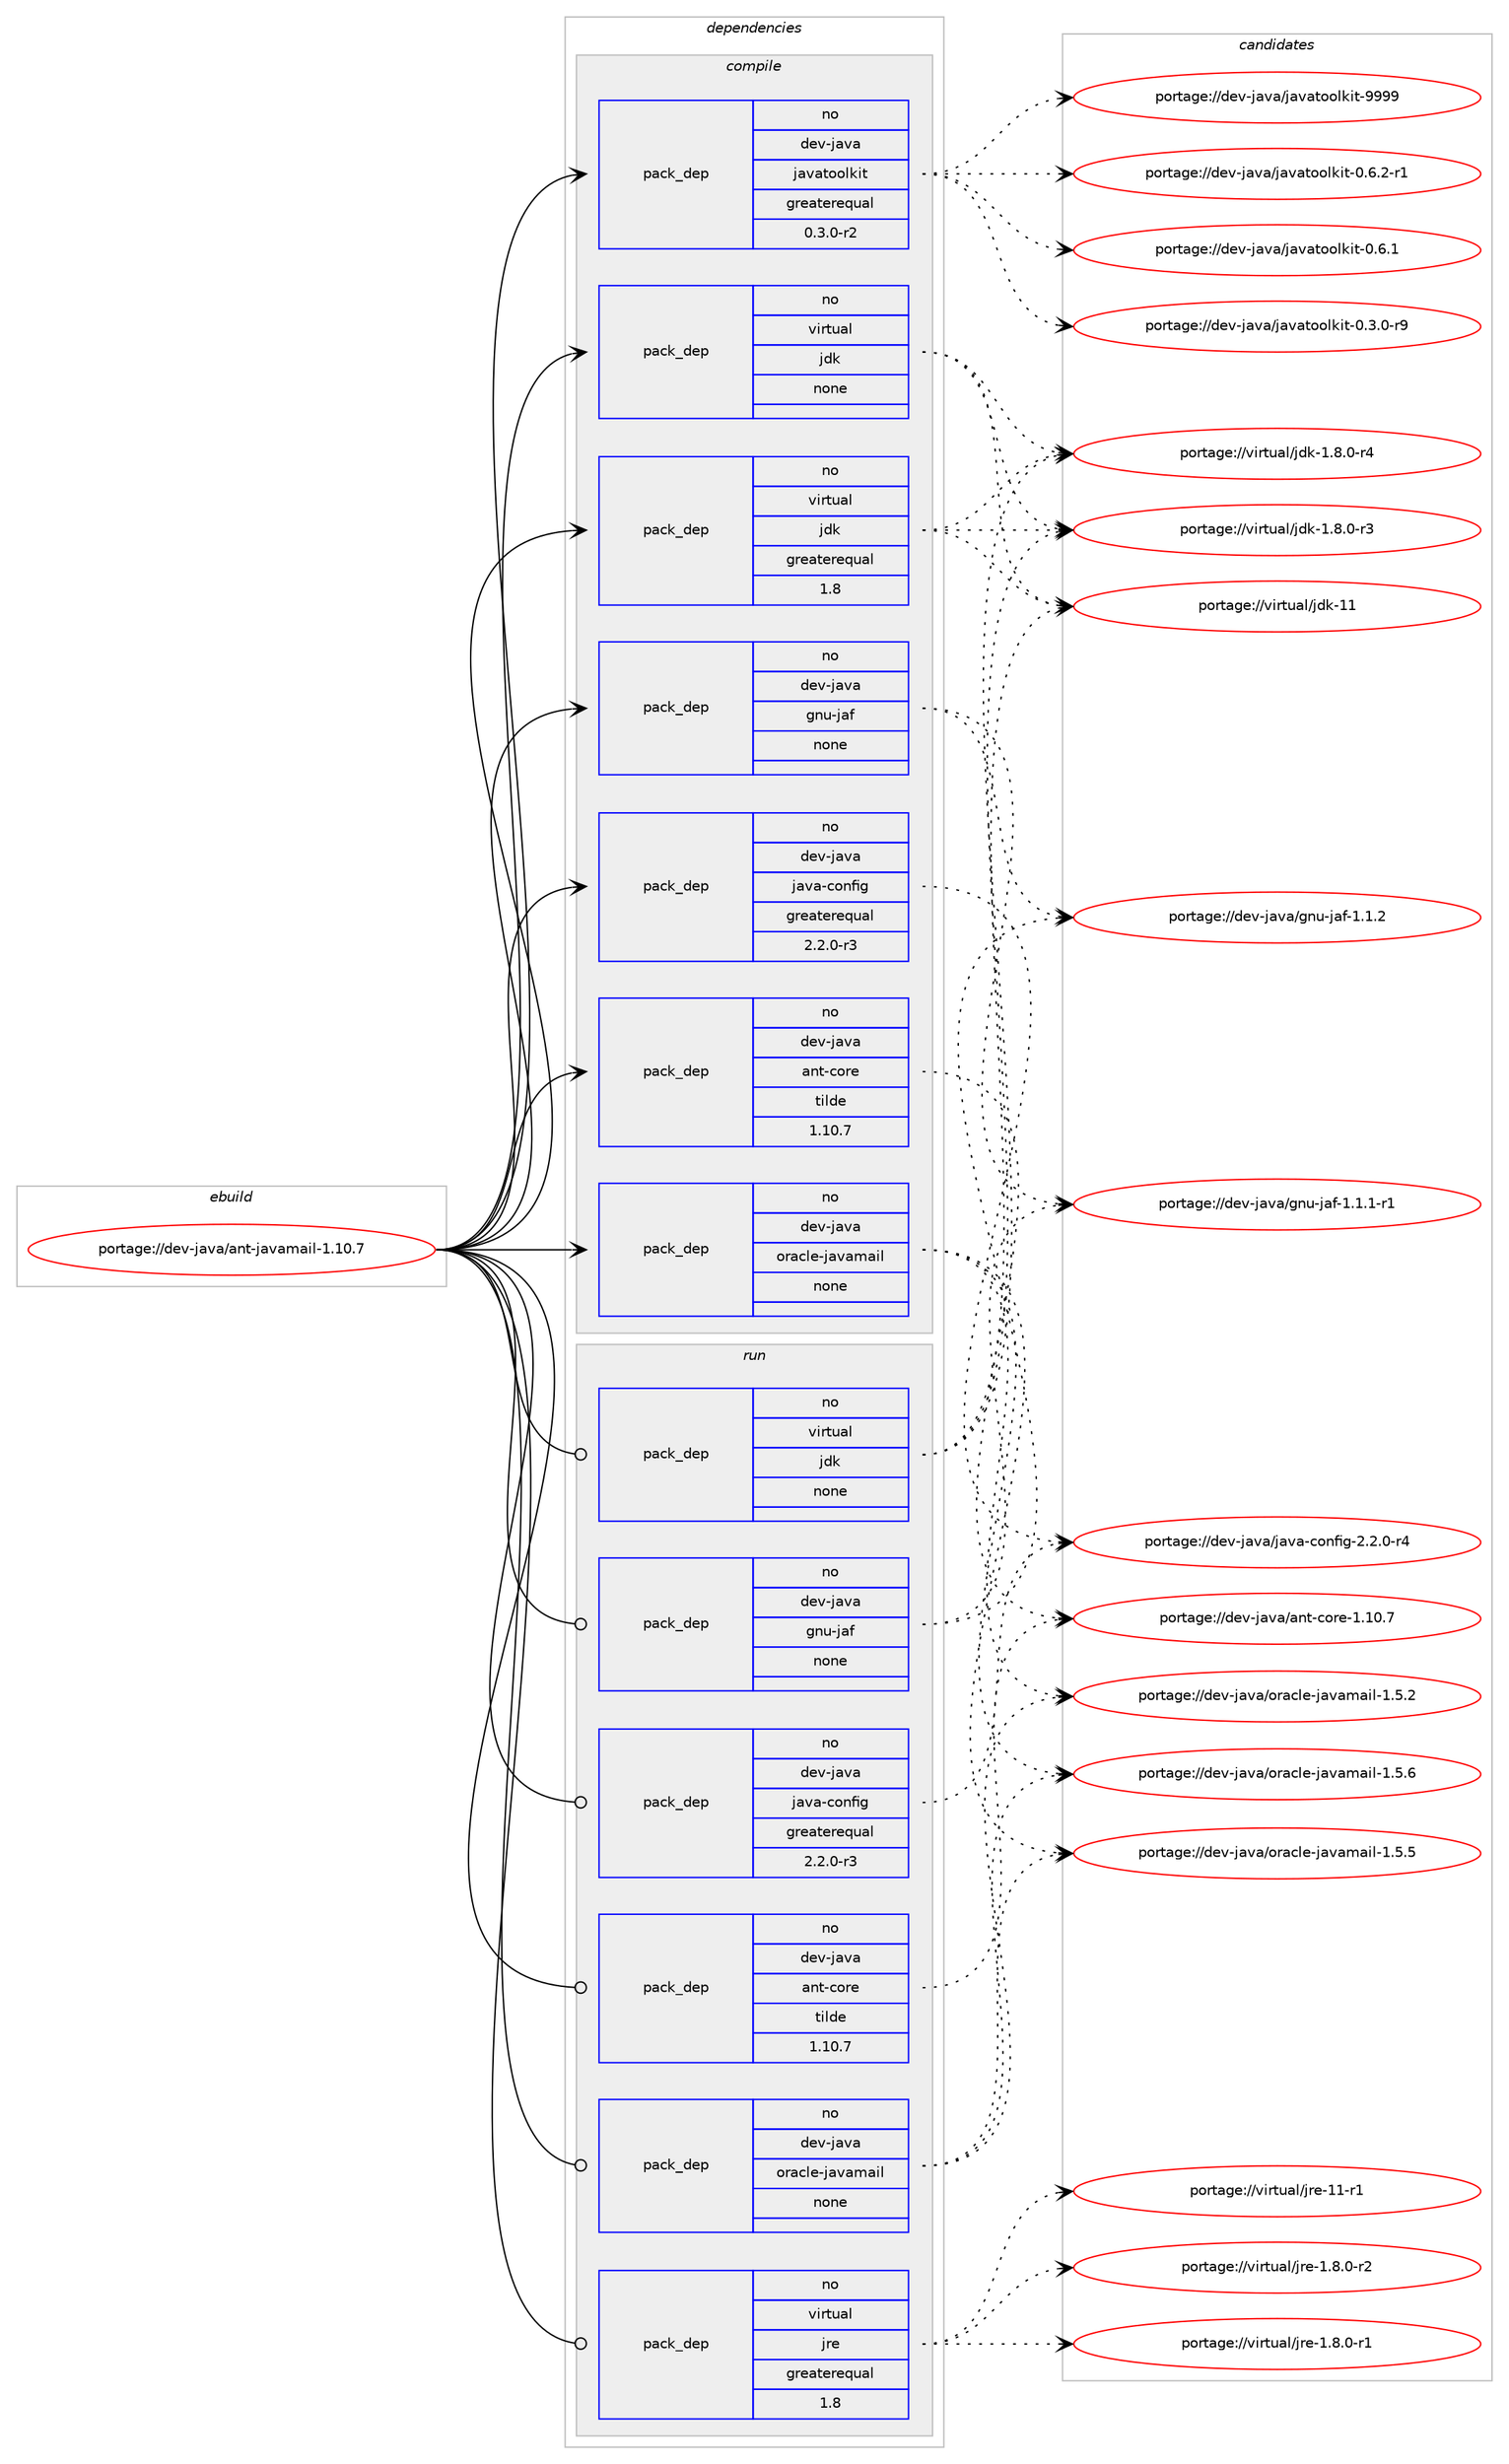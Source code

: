 digraph prolog {

# *************
# Graph options
# *************

newrank=true;
concentrate=true;
compound=true;
graph [rankdir=LR,fontname=Helvetica,fontsize=10,ranksep=1.5];#, ranksep=2.5, nodesep=0.2];
edge  [arrowhead=vee];
node  [fontname=Helvetica,fontsize=10];

# **********
# The ebuild
# **********

subgraph cluster_leftcol {
color=gray;
rank=same;
label=<<i>ebuild</i>>;
id [label="portage://dev-java/ant-javamail-1.10.7", color=red, width=4, href="../dev-java/ant-javamail-1.10.7.svg"];
}

# ****************
# The dependencies
# ****************

subgraph cluster_midcol {
color=gray;
label=<<i>dependencies</i>>;
subgraph cluster_compile {
fillcolor="#eeeeee";
style=filled;
label=<<i>compile</i>>;
subgraph pack397910 {
dependency534176 [label=<<TABLE BORDER="0" CELLBORDER="1" CELLSPACING="0" CELLPADDING="4" WIDTH="220"><TR><TD ROWSPAN="6" CELLPADDING="30">pack_dep</TD></TR><TR><TD WIDTH="110">no</TD></TR><TR><TD>dev-java</TD></TR><TR><TD>ant-core</TD></TR><TR><TD>tilde</TD></TR><TR><TD>1.10.7</TD></TR></TABLE>>, shape=none, color=blue];
}
id:e -> dependency534176:w [weight=20,style="solid",arrowhead="vee"];
subgraph pack397911 {
dependency534177 [label=<<TABLE BORDER="0" CELLBORDER="1" CELLSPACING="0" CELLPADDING="4" WIDTH="220"><TR><TD ROWSPAN="6" CELLPADDING="30">pack_dep</TD></TR><TR><TD WIDTH="110">no</TD></TR><TR><TD>dev-java</TD></TR><TR><TD>gnu-jaf</TD></TR><TR><TD>none</TD></TR><TR><TD></TD></TR></TABLE>>, shape=none, color=blue];
}
id:e -> dependency534177:w [weight=20,style="solid",arrowhead="vee"];
subgraph pack397912 {
dependency534178 [label=<<TABLE BORDER="0" CELLBORDER="1" CELLSPACING="0" CELLPADDING="4" WIDTH="220"><TR><TD ROWSPAN="6" CELLPADDING="30">pack_dep</TD></TR><TR><TD WIDTH="110">no</TD></TR><TR><TD>dev-java</TD></TR><TR><TD>java-config</TD></TR><TR><TD>greaterequal</TD></TR><TR><TD>2.2.0-r3</TD></TR></TABLE>>, shape=none, color=blue];
}
id:e -> dependency534178:w [weight=20,style="solid",arrowhead="vee"];
subgraph pack397913 {
dependency534179 [label=<<TABLE BORDER="0" CELLBORDER="1" CELLSPACING="0" CELLPADDING="4" WIDTH="220"><TR><TD ROWSPAN="6" CELLPADDING="30">pack_dep</TD></TR><TR><TD WIDTH="110">no</TD></TR><TR><TD>dev-java</TD></TR><TR><TD>javatoolkit</TD></TR><TR><TD>greaterequal</TD></TR><TR><TD>0.3.0-r2</TD></TR></TABLE>>, shape=none, color=blue];
}
id:e -> dependency534179:w [weight=20,style="solid",arrowhead="vee"];
subgraph pack397914 {
dependency534180 [label=<<TABLE BORDER="0" CELLBORDER="1" CELLSPACING="0" CELLPADDING="4" WIDTH="220"><TR><TD ROWSPAN="6" CELLPADDING="30">pack_dep</TD></TR><TR><TD WIDTH="110">no</TD></TR><TR><TD>dev-java</TD></TR><TR><TD>oracle-javamail</TD></TR><TR><TD>none</TD></TR><TR><TD></TD></TR></TABLE>>, shape=none, color=blue];
}
id:e -> dependency534180:w [weight=20,style="solid",arrowhead="vee"];
subgraph pack397915 {
dependency534181 [label=<<TABLE BORDER="0" CELLBORDER="1" CELLSPACING="0" CELLPADDING="4" WIDTH="220"><TR><TD ROWSPAN="6" CELLPADDING="30">pack_dep</TD></TR><TR><TD WIDTH="110">no</TD></TR><TR><TD>virtual</TD></TR><TR><TD>jdk</TD></TR><TR><TD>greaterequal</TD></TR><TR><TD>1.8</TD></TR></TABLE>>, shape=none, color=blue];
}
id:e -> dependency534181:w [weight=20,style="solid",arrowhead="vee"];
subgraph pack397916 {
dependency534182 [label=<<TABLE BORDER="0" CELLBORDER="1" CELLSPACING="0" CELLPADDING="4" WIDTH="220"><TR><TD ROWSPAN="6" CELLPADDING="30">pack_dep</TD></TR><TR><TD WIDTH="110">no</TD></TR><TR><TD>virtual</TD></TR><TR><TD>jdk</TD></TR><TR><TD>none</TD></TR><TR><TD></TD></TR></TABLE>>, shape=none, color=blue];
}
id:e -> dependency534182:w [weight=20,style="solid",arrowhead="vee"];
}
subgraph cluster_compileandrun {
fillcolor="#eeeeee";
style=filled;
label=<<i>compile and run</i>>;
}
subgraph cluster_run {
fillcolor="#eeeeee";
style=filled;
label=<<i>run</i>>;
subgraph pack397917 {
dependency534183 [label=<<TABLE BORDER="0" CELLBORDER="1" CELLSPACING="0" CELLPADDING="4" WIDTH="220"><TR><TD ROWSPAN="6" CELLPADDING="30">pack_dep</TD></TR><TR><TD WIDTH="110">no</TD></TR><TR><TD>dev-java</TD></TR><TR><TD>ant-core</TD></TR><TR><TD>tilde</TD></TR><TR><TD>1.10.7</TD></TR></TABLE>>, shape=none, color=blue];
}
id:e -> dependency534183:w [weight=20,style="solid",arrowhead="odot"];
subgraph pack397918 {
dependency534184 [label=<<TABLE BORDER="0" CELLBORDER="1" CELLSPACING="0" CELLPADDING="4" WIDTH="220"><TR><TD ROWSPAN="6" CELLPADDING="30">pack_dep</TD></TR><TR><TD WIDTH="110">no</TD></TR><TR><TD>dev-java</TD></TR><TR><TD>gnu-jaf</TD></TR><TR><TD>none</TD></TR><TR><TD></TD></TR></TABLE>>, shape=none, color=blue];
}
id:e -> dependency534184:w [weight=20,style="solid",arrowhead="odot"];
subgraph pack397919 {
dependency534185 [label=<<TABLE BORDER="0" CELLBORDER="1" CELLSPACING="0" CELLPADDING="4" WIDTH="220"><TR><TD ROWSPAN="6" CELLPADDING="30">pack_dep</TD></TR><TR><TD WIDTH="110">no</TD></TR><TR><TD>dev-java</TD></TR><TR><TD>java-config</TD></TR><TR><TD>greaterequal</TD></TR><TR><TD>2.2.0-r3</TD></TR></TABLE>>, shape=none, color=blue];
}
id:e -> dependency534185:w [weight=20,style="solid",arrowhead="odot"];
subgraph pack397920 {
dependency534186 [label=<<TABLE BORDER="0" CELLBORDER="1" CELLSPACING="0" CELLPADDING="4" WIDTH="220"><TR><TD ROWSPAN="6" CELLPADDING="30">pack_dep</TD></TR><TR><TD WIDTH="110">no</TD></TR><TR><TD>dev-java</TD></TR><TR><TD>oracle-javamail</TD></TR><TR><TD>none</TD></TR><TR><TD></TD></TR></TABLE>>, shape=none, color=blue];
}
id:e -> dependency534186:w [weight=20,style="solid",arrowhead="odot"];
subgraph pack397921 {
dependency534187 [label=<<TABLE BORDER="0" CELLBORDER="1" CELLSPACING="0" CELLPADDING="4" WIDTH="220"><TR><TD ROWSPAN="6" CELLPADDING="30">pack_dep</TD></TR><TR><TD WIDTH="110">no</TD></TR><TR><TD>virtual</TD></TR><TR><TD>jdk</TD></TR><TR><TD>none</TD></TR><TR><TD></TD></TR></TABLE>>, shape=none, color=blue];
}
id:e -> dependency534187:w [weight=20,style="solid",arrowhead="odot"];
subgraph pack397922 {
dependency534188 [label=<<TABLE BORDER="0" CELLBORDER="1" CELLSPACING="0" CELLPADDING="4" WIDTH="220"><TR><TD ROWSPAN="6" CELLPADDING="30">pack_dep</TD></TR><TR><TD WIDTH="110">no</TD></TR><TR><TD>virtual</TD></TR><TR><TD>jre</TD></TR><TR><TD>greaterequal</TD></TR><TR><TD>1.8</TD></TR></TABLE>>, shape=none, color=blue];
}
id:e -> dependency534188:w [weight=20,style="solid",arrowhead="odot"];
}
}

# **************
# The candidates
# **************

subgraph cluster_choices {
rank=same;
color=gray;
label=<<i>candidates</i>>;

subgraph choice397910 {
color=black;
nodesep=1;
choice1001011184510697118974797110116459911111410145494649484655 [label="portage://dev-java/ant-core-1.10.7", color=red, width=4,href="../dev-java/ant-core-1.10.7.svg"];
dependency534176:e -> choice1001011184510697118974797110116459911111410145494649484655:w [style=dotted,weight="100"];
}
subgraph choice397911 {
color=black;
nodesep=1;
choice100101118451069711897471031101174510697102454946494650 [label="portage://dev-java/gnu-jaf-1.1.2", color=red, width=4,href="../dev-java/gnu-jaf-1.1.2.svg"];
choice1001011184510697118974710311011745106971024549464946494511449 [label="portage://dev-java/gnu-jaf-1.1.1-r1", color=red, width=4,href="../dev-java/gnu-jaf-1.1.1-r1.svg"];
dependency534177:e -> choice100101118451069711897471031101174510697102454946494650:w [style=dotted,weight="100"];
dependency534177:e -> choice1001011184510697118974710311011745106971024549464946494511449:w [style=dotted,weight="100"];
}
subgraph choice397912 {
color=black;
nodesep=1;
choice10010111845106971189747106971189745991111101021051034550465046484511452 [label="portage://dev-java/java-config-2.2.0-r4", color=red, width=4,href="../dev-java/java-config-2.2.0-r4.svg"];
dependency534178:e -> choice10010111845106971189747106971189745991111101021051034550465046484511452:w [style=dotted,weight="100"];
}
subgraph choice397913 {
color=black;
nodesep=1;
choice1001011184510697118974710697118971161111111081071051164557575757 [label="portage://dev-java/javatoolkit-9999", color=red, width=4,href="../dev-java/javatoolkit-9999.svg"];
choice1001011184510697118974710697118971161111111081071051164548465446504511449 [label="portage://dev-java/javatoolkit-0.6.2-r1", color=red, width=4,href="../dev-java/javatoolkit-0.6.2-r1.svg"];
choice100101118451069711897471069711897116111111108107105116454846544649 [label="portage://dev-java/javatoolkit-0.6.1", color=red, width=4,href="../dev-java/javatoolkit-0.6.1.svg"];
choice1001011184510697118974710697118971161111111081071051164548465146484511457 [label="portage://dev-java/javatoolkit-0.3.0-r9", color=red, width=4,href="../dev-java/javatoolkit-0.3.0-r9.svg"];
dependency534179:e -> choice1001011184510697118974710697118971161111111081071051164557575757:w [style=dotted,weight="100"];
dependency534179:e -> choice1001011184510697118974710697118971161111111081071051164548465446504511449:w [style=dotted,weight="100"];
dependency534179:e -> choice100101118451069711897471069711897116111111108107105116454846544649:w [style=dotted,weight="100"];
dependency534179:e -> choice1001011184510697118974710697118971161111111081071051164548465146484511457:w [style=dotted,weight="100"];
}
subgraph choice397914 {
color=black;
nodesep=1;
choice10010111845106971189747111114979910810145106971189710997105108454946534654 [label="portage://dev-java/oracle-javamail-1.5.6", color=red, width=4,href="../dev-java/oracle-javamail-1.5.6.svg"];
choice10010111845106971189747111114979910810145106971189710997105108454946534653 [label="portage://dev-java/oracle-javamail-1.5.5", color=red, width=4,href="../dev-java/oracle-javamail-1.5.5.svg"];
choice10010111845106971189747111114979910810145106971189710997105108454946534650 [label="portage://dev-java/oracle-javamail-1.5.2", color=red, width=4,href="../dev-java/oracle-javamail-1.5.2.svg"];
dependency534180:e -> choice10010111845106971189747111114979910810145106971189710997105108454946534654:w [style=dotted,weight="100"];
dependency534180:e -> choice10010111845106971189747111114979910810145106971189710997105108454946534653:w [style=dotted,weight="100"];
dependency534180:e -> choice10010111845106971189747111114979910810145106971189710997105108454946534650:w [style=dotted,weight="100"];
}
subgraph choice397915 {
color=black;
nodesep=1;
choice1181051141161179710847106100107454949 [label="portage://virtual/jdk-11", color=red, width=4,href="../virtual/jdk-11.svg"];
choice11810511411611797108471061001074549465646484511452 [label="portage://virtual/jdk-1.8.0-r4", color=red, width=4,href="../virtual/jdk-1.8.0-r4.svg"];
choice11810511411611797108471061001074549465646484511451 [label="portage://virtual/jdk-1.8.0-r3", color=red, width=4,href="../virtual/jdk-1.8.0-r3.svg"];
dependency534181:e -> choice1181051141161179710847106100107454949:w [style=dotted,weight="100"];
dependency534181:e -> choice11810511411611797108471061001074549465646484511452:w [style=dotted,weight="100"];
dependency534181:e -> choice11810511411611797108471061001074549465646484511451:w [style=dotted,weight="100"];
}
subgraph choice397916 {
color=black;
nodesep=1;
choice1181051141161179710847106100107454949 [label="portage://virtual/jdk-11", color=red, width=4,href="../virtual/jdk-11.svg"];
choice11810511411611797108471061001074549465646484511452 [label="portage://virtual/jdk-1.8.0-r4", color=red, width=4,href="../virtual/jdk-1.8.0-r4.svg"];
choice11810511411611797108471061001074549465646484511451 [label="portage://virtual/jdk-1.8.0-r3", color=red, width=4,href="../virtual/jdk-1.8.0-r3.svg"];
dependency534182:e -> choice1181051141161179710847106100107454949:w [style=dotted,weight="100"];
dependency534182:e -> choice11810511411611797108471061001074549465646484511452:w [style=dotted,weight="100"];
dependency534182:e -> choice11810511411611797108471061001074549465646484511451:w [style=dotted,weight="100"];
}
subgraph choice397917 {
color=black;
nodesep=1;
choice1001011184510697118974797110116459911111410145494649484655 [label="portage://dev-java/ant-core-1.10.7", color=red, width=4,href="../dev-java/ant-core-1.10.7.svg"];
dependency534183:e -> choice1001011184510697118974797110116459911111410145494649484655:w [style=dotted,weight="100"];
}
subgraph choice397918 {
color=black;
nodesep=1;
choice100101118451069711897471031101174510697102454946494650 [label="portage://dev-java/gnu-jaf-1.1.2", color=red, width=4,href="../dev-java/gnu-jaf-1.1.2.svg"];
choice1001011184510697118974710311011745106971024549464946494511449 [label="portage://dev-java/gnu-jaf-1.1.1-r1", color=red, width=4,href="../dev-java/gnu-jaf-1.1.1-r1.svg"];
dependency534184:e -> choice100101118451069711897471031101174510697102454946494650:w [style=dotted,weight="100"];
dependency534184:e -> choice1001011184510697118974710311011745106971024549464946494511449:w [style=dotted,weight="100"];
}
subgraph choice397919 {
color=black;
nodesep=1;
choice10010111845106971189747106971189745991111101021051034550465046484511452 [label="portage://dev-java/java-config-2.2.0-r4", color=red, width=4,href="../dev-java/java-config-2.2.0-r4.svg"];
dependency534185:e -> choice10010111845106971189747106971189745991111101021051034550465046484511452:w [style=dotted,weight="100"];
}
subgraph choice397920 {
color=black;
nodesep=1;
choice10010111845106971189747111114979910810145106971189710997105108454946534654 [label="portage://dev-java/oracle-javamail-1.5.6", color=red, width=4,href="../dev-java/oracle-javamail-1.5.6.svg"];
choice10010111845106971189747111114979910810145106971189710997105108454946534653 [label="portage://dev-java/oracle-javamail-1.5.5", color=red, width=4,href="../dev-java/oracle-javamail-1.5.5.svg"];
choice10010111845106971189747111114979910810145106971189710997105108454946534650 [label="portage://dev-java/oracle-javamail-1.5.2", color=red, width=4,href="../dev-java/oracle-javamail-1.5.2.svg"];
dependency534186:e -> choice10010111845106971189747111114979910810145106971189710997105108454946534654:w [style=dotted,weight="100"];
dependency534186:e -> choice10010111845106971189747111114979910810145106971189710997105108454946534653:w [style=dotted,weight="100"];
dependency534186:e -> choice10010111845106971189747111114979910810145106971189710997105108454946534650:w [style=dotted,weight="100"];
}
subgraph choice397921 {
color=black;
nodesep=1;
choice1181051141161179710847106100107454949 [label="portage://virtual/jdk-11", color=red, width=4,href="../virtual/jdk-11.svg"];
choice11810511411611797108471061001074549465646484511452 [label="portage://virtual/jdk-1.8.0-r4", color=red, width=4,href="../virtual/jdk-1.8.0-r4.svg"];
choice11810511411611797108471061001074549465646484511451 [label="portage://virtual/jdk-1.8.0-r3", color=red, width=4,href="../virtual/jdk-1.8.0-r3.svg"];
dependency534187:e -> choice1181051141161179710847106100107454949:w [style=dotted,weight="100"];
dependency534187:e -> choice11810511411611797108471061001074549465646484511452:w [style=dotted,weight="100"];
dependency534187:e -> choice11810511411611797108471061001074549465646484511451:w [style=dotted,weight="100"];
}
subgraph choice397922 {
color=black;
nodesep=1;
choice11810511411611797108471061141014549494511449 [label="portage://virtual/jre-11-r1", color=red, width=4,href="../virtual/jre-11-r1.svg"];
choice11810511411611797108471061141014549465646484511450 [label="portage://virtual/jre-1.8.0-r2", color=red, width=4,href="../virtual/jre-1.8.0-r2.svg"];
choice11810511411611797108471061141014549465646484511449 [label="portage://virtual/jre-1.8.0-r1", color=red, width=4,href="../virtual/jre-1.8.0-r1.svg"];
dependency534188:e -> choice11810511411611797108471061141014549494511449:w [style=dotted,weight="100"];
dependency534188:e -> choice11810511411611797108471061141014549465646484511450:w [style=dotted,weight="100"];
dependency534188:e -> choice11810511411611797108471061141014549465646484511449:w [style=dotted,weight="100"];
}
}

}
